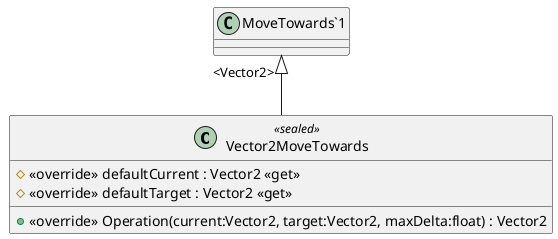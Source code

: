 @startuml
class Vector2MoveTowards <<sealed>> {
    # <<override>> defaultCurrent : Vector2 <<get>>
    # <<override>> defaultTarget : Vector2 <<get>>
    + <<override>> Operation(current:Vector2, target:Vector2, maxDelta:float) : Vector2
}
"MoveTowards`1" "<Vector2>" <|-- Vector2MoveTowards
@enduml
